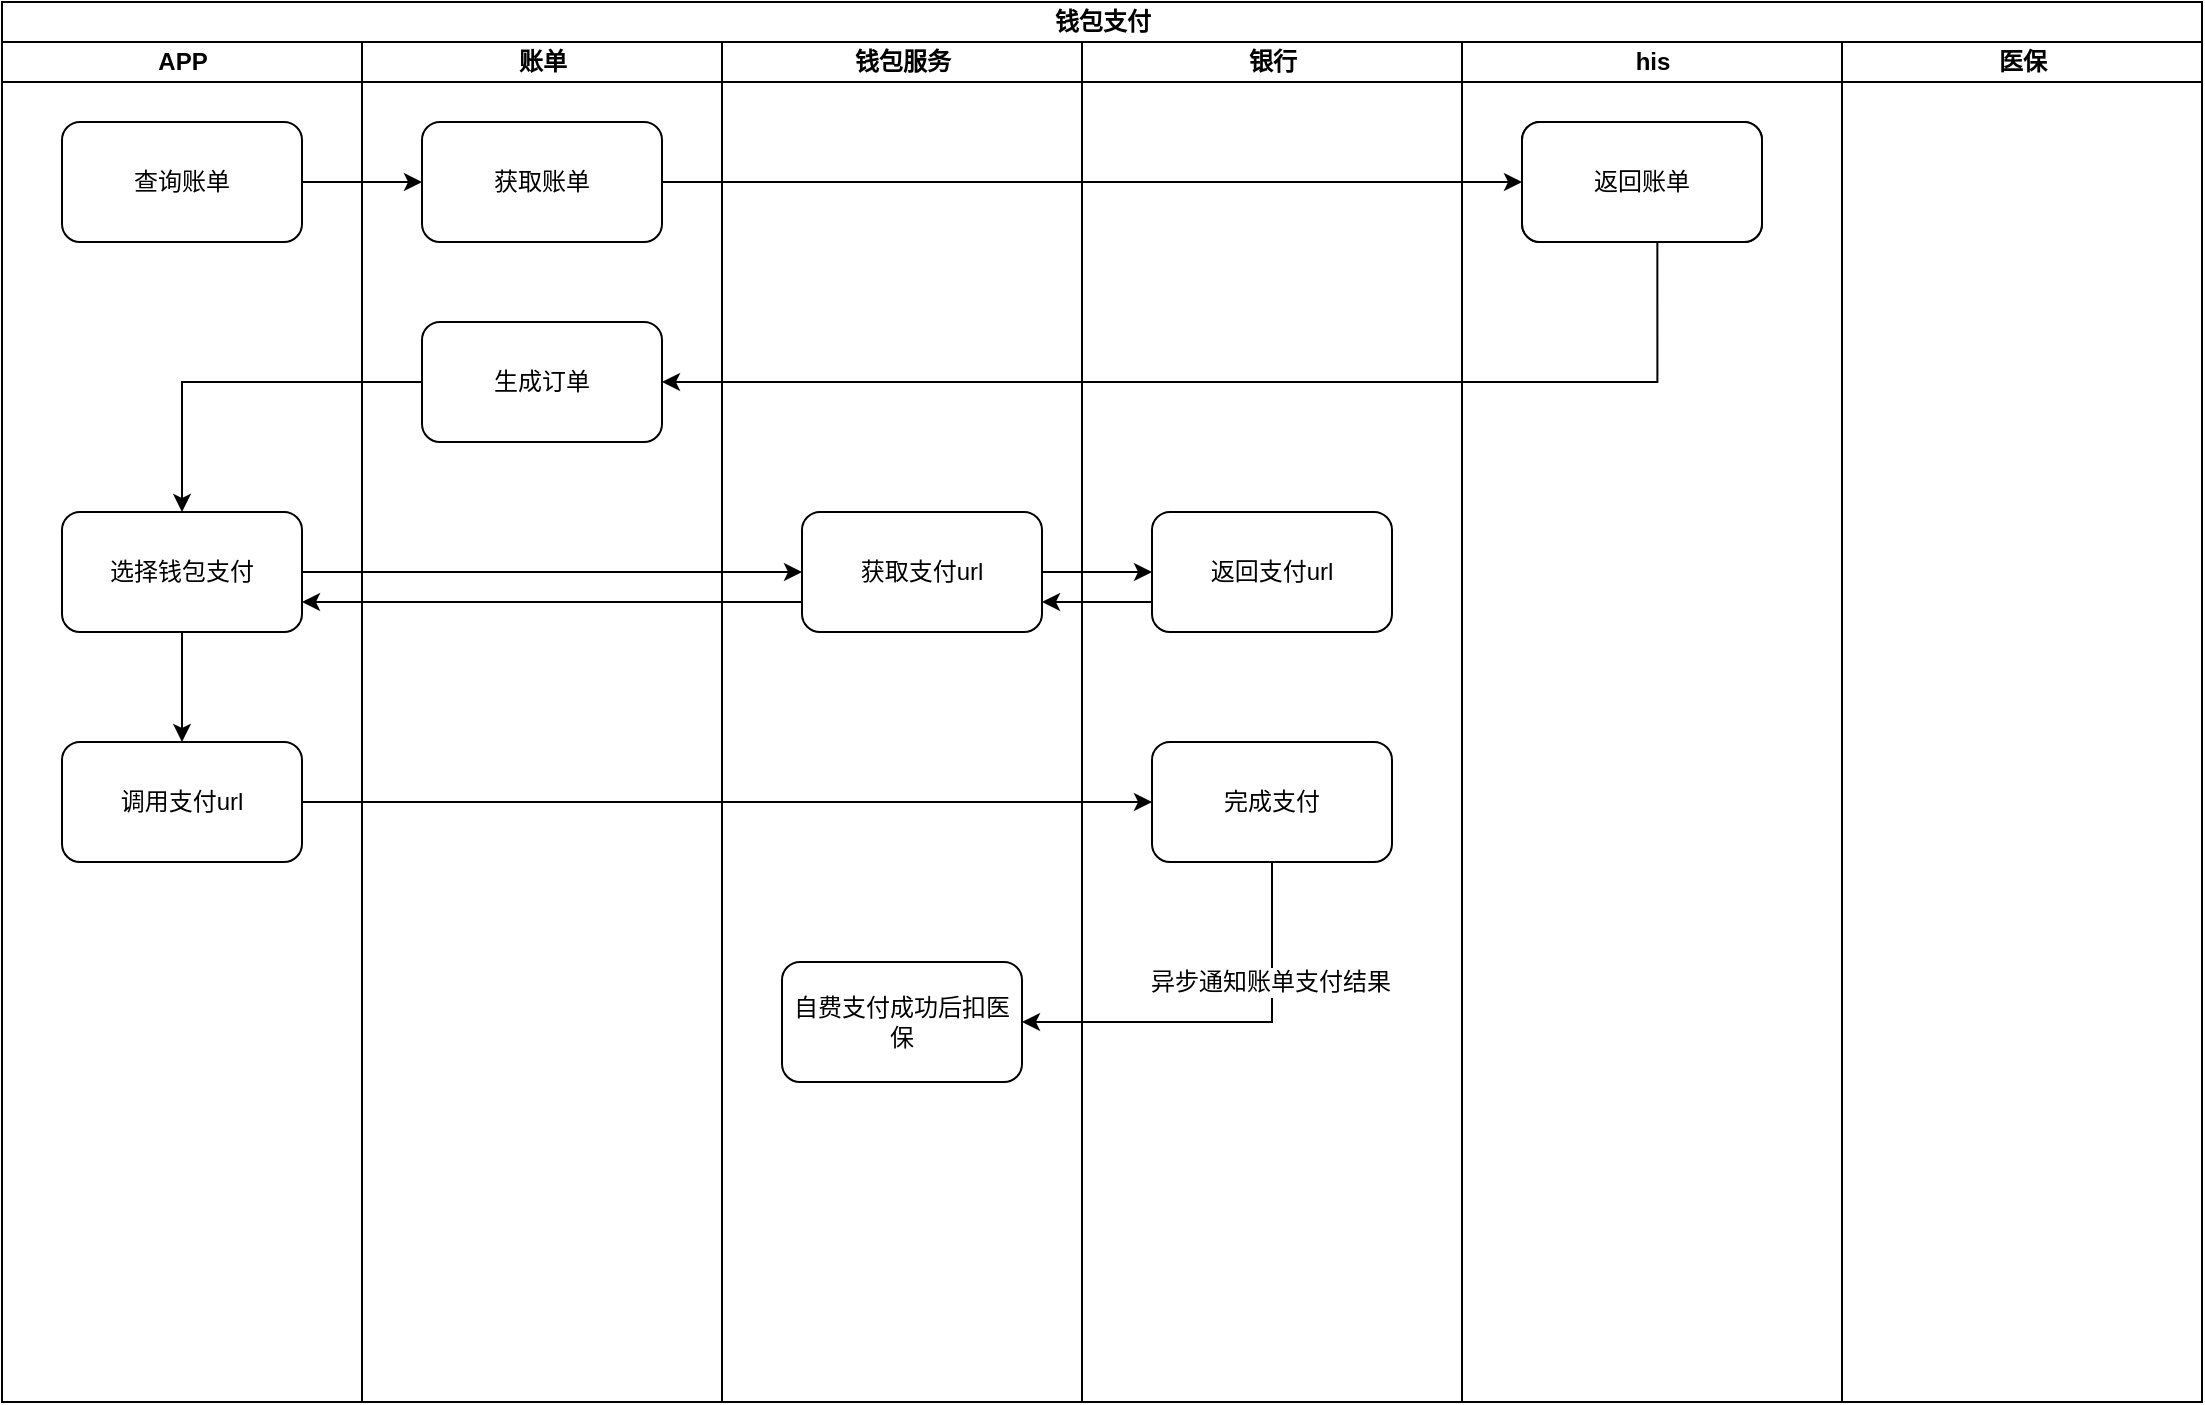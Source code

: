 <mxfile version="11.1.4" type="github"><diagram id="d4-tJ7SHkq2ma3D827zb" name="第 1 页"><mxGraphModel dx="1588" dy="618" grid="1" gridSize="10" guides="1" tooltips="1" connect="1" arrows="1" fold="1" page="1" pageScale="1" pageWidth="850" pageHeight="1100" math="0" shadow="0"><root><mxCell id="0"/><mxCell id="1" parent="0"/><mxCell id="tnbidZdnexNNFXG4u7Jr-1" value="钱包支付" style="swimlane;html=1;childLayout=stackLayout;resizeParent=1;resizeParentMax=0;startSize=20;" vertex="1" parent="1"><mxGeometry x="90" y="40" width="1100" height="700" as="geometry"/></mxCell><mxCell id="tnbidZdnexNNFXG4u7Jr-2" value="APP" style="swimlane;html=1;startSize=20;" vertex="1" parent="tnbidZdnexNNFXG4u7Jr-1"><mxGeometry y="20" width="180" height="680" as="geometry"/></mxCell><mxCell id="tnbidZdnexNNFXG4u7Jr-5" value="查询账单" style="rounded=1;whiteSpace=wrap;html=1;" vertex="1" parent="tnbidZdnexNNFXG4u7Jr-2"><mxGeometry x="30" y="40" width="120" height="60" as="geometry"/></mxCell><mxCell id="tnbidZdnexNNFXG4u7Jr-51" style="edgeStyle=orthogonalEdgeStyle;rounded=0;orthogonalLoop=1;jettySize=auto;html=1;exitX=0.5;exitY=1;exitDx=0;exitDy=0;" edge="1" parent="tnbidZdnexNNFXG4u7Jr-2" source="tnbidZdnexNNFXG4u7Jr-12" target="tnbidZdnexNNFXG4u7Jr-50"><mxGeometry relative="1" as="geometry"/></mxCell><mxCell id="tnbidZdnexNNFXG4u7Jr-12" value="选择钱包支付" style="rounded=1;whiteSpace=wrap;html=1;" vertex="1" parent="tnbidZdnexNNFXG4u7Jr-2"><mxGeometry x="30" y="235" width="120" height="60" as="geometry"/></mxCell><mxCell id="tnbidZdnexNNFXG4u7Jr-50" value="调用支付url" style="rounded=1;whiteSpace=wrap;html=1;" vertex="1" parent="tnbidZdnexNNFXG4u7Jr-2"><mxGeometry x="30" y="350" width="120" height="60" as="geometry"/></mxCell><mxCell id="tnbidZdnexNNFXG4u7Jr-4" value="账单" style="swimlane;html=1;startSize=20;" vertex="1" parent="tnbidZdnexNNFXG4u7Jr-1"><mxGeometry x="180" y="20" width="180" height="680" as="geometry"/></mxCell><mxCell id="tnbidZdnexNNFXG4u7Jr-6" value="获取账单" style="rounded=1;whiteSpace=wrap;html=1;" vertex="1" parent="tnbidZdnexNNFXG4u7Jr-4"><mxGeometry x="30" y="40" width="120" height="60" as="geometry"/></mxCell><mxCell id="tnbidZdnexNNFXG4u7Jr-33" value="生成订单" style="rounded=1;whiteSpace=wrap;html=1;" vertex="1" parent="tnbidZdnexNNFXG4u7Jr-4"><mxGeometry x="30" y="140" width="120" height="60" as="geometry"/></mxCell><mxCell id="tnbidZdnexNNFXG4u7Jr-7" value="钱包服务" style="swimlane;html=1;startSize=20;" vertex="1" parent="tnbidZdnexNNFXG4u7Jr-1"><mxGeometry x="360" y="20" width="180" height="680" as="geometry"/></mxCell><mxCell id="tnbidZdnexNNFXG4u7Jr-23" value="获取支付url" style="rounded=1;whiteSpace=wrap;html=1;" vertex="1" parent="tnbidZdnexNNFXG4u7Jr-7"><mxGeometry x="40" y="235" width="120" height="60" as="geometry"/></mxCell><mxCell id="tnbidZdnexNNFXG4u7Jr-53" value="自费支付成功后扣医保" style="rounded=1;whiteSpace=wrap;html=1;" vertex="1" parent="tnbidZdnexNNFXG4u7Jr-7"><mxGeometry x="30" y="460" width="120" height="60" as="geometry"/></mxCell><mxCell id="tnbidZdnexNNFXG4u7Jr-11" style="edgeStyle=orthogonalEdgeStyle;rounded=0;orthogonalLoop=1;jettySize=auto;html=1;entryX=1;entryY=0.5;entryDx=0;entryDy=0;exitX=0.564;exitY=1.006;exitDx=0;exitDy=0;exitPerimeter=0;" edge="1" parent="tnbidZdnexNNFXG4u7Jr-1" source="tnbidZdnexNNFXG4u7Jr-8" target="tnbidZdnexNNFXG4u7Jr-33"><mxGeometry relative="1" as="geometry"><mxPoint x="808" y="180" as="sourcePoint"/></mxGeometry></mxCell><mxCell id="tnbidZdnexNNFXG4u7Jr-14" value="his" style="swimlane;html=1;startSize=20;" vertex="1" parent="tnbidZdnexNNFXG4u7Jr-1"><mxGeometry x="540" y="20" width="190" height="680" as="geometry"/></mxCell><mxCell id="tnbidZdnexNNFXG4u7Jr-8" value="返回账单" style="rounded=1;whiteSpace=wrap;html=1;" vertex="1" parent="tnbidZdnexNNFXG4u7Jr-14"><mxGeometry x="220" y="40" width="120" height="60" as="geometry"/></mxCell><mxCell id="tnbidZdnexNNFXG4u7Jr-16" style="edgeStyle=orthogonalEdgeStyle;rounded=0;orthogonalLoop=1;jettySize=auto;html=1;exitX=1;exitY=0.5;exitDx=0;exitDy=0;entryX=0;entryY=0.5;entryDx=0;entryDy=0;" edge="1" parent="tnbidZdnexNNFXG4u7Jr-1" source="tnbidZdnexNNFXG4u7Jr-12" target="tnbidZdnexNNFXG4u7Jr-23"><mxGeometry relative="1" as="geometry"><mxPoint x="380" y="285" as="targetPoint"/></mxGeometry></mxCell><mxCell id="tnbidZdnexNNFXG4u7Jr-34" style="edgeStyle=orthogonalEdgeStyle;rounded=0;orthogonalLoop=1;jettySize=auto;html=1;exitX=1;exitY=0.5;exitDx=0;exitDy=0;entryX=0;entryY=0.5;entryDx=0;entryDy=0;" edge="1" parent="tnbidZdnexNNFXG4u7Jr-1" source="tnbidZdnexNNFXG4u7Jr-5" target="tnbidZdnexNNFXG4u7Jr-6"><mxGeometry relative="1" as="geometry"/></mxCell><mxCell id="tnbidZdnexNNFXG4u7Jr-35" style="edgeStyle=orthogonalEdgeStyle;rounded=0;orthogonalLoop=1;jettySize=auto;html=1;exitX=1;exitY=0.5;exitDx=0;exitDy=0;entryX=0;entryY=0.5;entryDx=0;entryDy=0;" edge="1" parent="tnbidZdnexNNFXG4u7Jr-1" source="tnbidZdnexNNFXG4u7Jr-6" target="tnbidZdnexNNFXG4u7Jr-8"><mxGeometry relative="1" as="geometry"/></mxCell><mxCell id="tnbidZdnexNNFXG4u7Jr-36" style="edgeStyle=orthogonalEdgeStyle;rounded=0;orthogonalLoop=1;jettySize=auto;html=1;exitX=0;exitY=0.5;exitDx=0;exitDy=0;" edge="1" parent="tnbidZdnexNNFXG4u7Jr-1" source="tnbidZdnexNNFXG4u7Jr-33" target="tnbidZdnexNNFXG4u7Jr-12"><mxGeometry relative="1" as="geometry"/></mxCell><mxCell id="tnbidZdnexNNFXG4u7Jr-41" value="his" style="swimlane;html=1;startSize=20;" vertex="1" parent="tnbidZdnexNNFXG4u7Jr-1"><mxGeometry x="730" y="20" width="190" height="680" as="geometry"/></mxCell><mxCell id="tnbidZdnexNNFXG4u7Jr-47" style="edgeStyle=orthogonalEdgeStyle;rounded=0;orthogonalLoop=1;jettySize=auto;html=1;exitX=0;exitY=0.75;exitDx=0;exitDy=0;entryX=1;entryY=0.75;entryDx=0;entryDy=0;" edge="1" parent="tnbidZdnexNNFXG4u7Jr-1" source="tnbidZdnexNNFXG4u7Jr-23" target="tnbidZdnexNNFXG4u7Jr-12"><mxGeometry relative="1" as="geometry"/></mxCell><mxCell id="tnbidZdnexNNFXG4u7Jr-56" value="医保" style="swimlane;html=1;startSize=20;" vertex="1" parent="tnbidZdnexNNFXG4u7Jr-1"><mxGeometry x="920" y="20" width="180" height="680" as="geometry"/></mxCell><mxCell id="tnbidZdnexNNFXG4u7Jr-39" value="银行" style="swimlane;html=1;startSize=20;" vertex="1" parent="1"><mxGeometry x="630" y="60" width="190" height="680" as="geometry"/></mxCell><mxCell id="tnbidZdnexNNFXG4u7Jr-40" value="返回账单" style="rounded=1;whiteSpace=wrap;html=1;" vertex="1" parent="tnbidZdnexNNFXG4u7Jr-39"><mxGeometry x="220" y="40" width="120" height="60" as="geometry"/></mxCell><mxCell id="tnbidZdnexNNFXG4u7Jr-44" value="返回支付url" style="rounded=1;whiteSpace=wrap;html=1;" vertex="1" parent="tnbidZdnexNNFXG4u7Jr-39"><mxGeometry x="35" y="235" width="120" height="60" as="geometry"/></mxCell><mxCell id="tnbidZdnexNNFXG4u7Jr-48" value="完成支付" style="rounded=1;whiteSpace=wrap;html=1;" vertex="1" parent="tnbidZdnexNNFXG4u7Jr-39"><mxGeometry x="35" y="350" width="120" height="60" as="geometry"/></mxCell><mxCell id="tnbidZdnexNNFXG4u7Jr-45" style="edgeStyle=orthogonalEdgeStyle;rounded=0;orthogonalLoop=1;jettySize=auto;html=1;exitX=1;exitY=0.5;exitDx=0;exitDy=0;entryX=0;entryY=0.5;entryDx=0;entryDy=0;" edge="1" parent="1" source="tnbidZdnexNNFXG4u7Jr-23" target="tnbidZdnexNNFXG4u7Jr-44"><mxGeometry relative="1" as="geometry"/></mxCell><mxCell id="tnbidZdnexNNFXG4u7Jr-46" style="edgeStyle=orthogonalEdgeStyle;rounded=0;orthogonalLoop=1;jettySize=auto;html=1;exitX=0;exitY=0.75;exitDx=0;exitDy=0;entryX=1;entryY=0.75;entryDx=0;entryDy=0;" edge="1" parent="1" source="tnbidZdnexNNFXG4u7Jr-44" target="tnbidZdnexNNFXG4u7Jr-23"><mxGeometry relative="1" as="geometry"/></mxCell><mxCell id="tnbidZdnexNNFXG4u7Jr-52" style="edgeStyle=orthogonalEdgeStyle;rounded=0;orthogonalLoop=1;jettySize=auto;html=1;exitX=1;exitY=0.5;exitDx=0;exitDy=0;entryX=0;entryY=0.5;entryDx=0;entryDy=0;" edge="1" parent="1" source="tnbidZdnexNNFXG4u7Jr-50" target="tnbidZdnexNNFXG4u7Jr-48"><mxGeometry relative="1" as="geometry"/></mxCell><mxCell id="tnbidZdnexNNFXG4u7Jr-54" style="edgeStyle=orthogonalEdgeStyle;rounded=0;orthogonalLoop=1;jettySize=auto;html=1;exitX=0.5;exitY=1;exitDx=0;exitDy=0;entryX=1;entryY=0.5;entryDx=0;entryDy=0;" edge="1" parent="1" source="tnbidZdnexNNFXG4u7Jr-48" target="tnbidZdnexNNFXG4u7Jr-53"><mxGeometry relative="1" as="geometry"/></mxCell><mxCell id="tnbidZdnexNNFXG4u7Jr-55" value="异步通知账单支付结果" style="text;html=1;resizable=0;points=[];align=center;verticalAlign=middle;labelBackgroundColor=#ffffff;" vertex="1" connectable="0" parent="tnbidZdnexNNFXG4u7Jr-54"><mxGeometry x="-0.415" y="-1" relative="1" as="geometry"><mxPoint as="offset"/></mxGeometry></mxCell></root></mxGraphModel></diagram></mxfile>